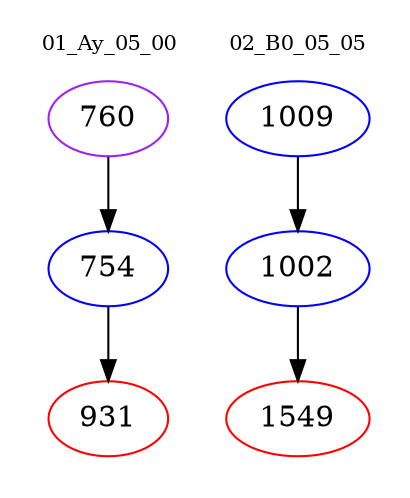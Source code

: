 digraph{
subgraph cluster_0 {
color = white
label = "01_Ay_05_00";
fontsize=10;
T0_760 [label="760", color="purple"]
T0_760 -> T0_754 [color="black"]
T0_754 [label="754", color="blue"]
T0_754 -> T0_931 [color="black"]
T0_931 [label="931", color="red"]
}
subgraph cluster_1 {
color = white
label = "02_B0_05_05";
fontsize=10;
T1_1009 [label="1009", color="blue"]
T1_1009 -> T1_1002 [color="black"]
T1_1002 [label="1002", color="blue"]
T1_1002 -> T1_1549 [color="black"]
T1_1549 [label="1549", color="red"]
}
}
